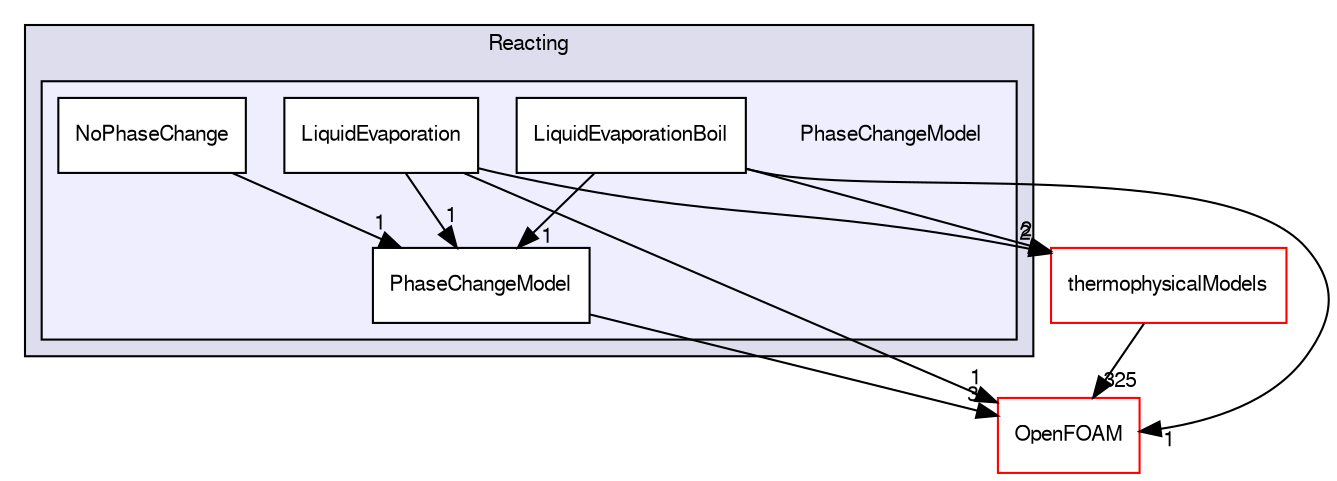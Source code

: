 digraph "src/lagrangian/intermediate/submodels/Reacting/PhaseChangeModel" {
  bgcolor=transparent;
  compound=true
  node [ fontsize="10", fontname="FreeSans"];
  edge [ labelfontsize="10", labelfontname="FreeSans"];
  subgraph clusterdir_32fe46b8d3399a01c9ad390919e91809 {
    graph [ bgcolor="#ddddee", pencolor="black", label="Reacting" fontname="FreeSans", fontsize="10", URL="dir_32fe46b8d3399a01c9ad390919e91809.html"]
  subgraph clusterdir_95353bd4ad7f447577e2dd3ff5a2aad7 {
    graph [ bgcolor="#eeeeff", pencolor="black", label="" URL="dir_95353bd4ad7f447577e2dd3ff5a2aad7.html"];
    dir_95353bd4ad7f447577e2dd3ff5a2aad7 [shape=plaintext label="PhaseChangeModel"];
    dir_4ef9883d17df60a10983e6afa59b7ffa [shape=box label="LiquidEvaporation" color="black" fillcolor="white" style="filled" URL="dir_4ef9883d17df60a10983e6afa59b7ffa.html"];
    dir_a06e61307c5ee5f6e46c55a72c80c3c0 [shape=box label="LiquidEvaporationBoil" color="black" fillcolor="white" style="filled" URL="dir_a06e61307c5ee5f6e46c55a72c80c3c0.html"];
    dir_7b8b6773e6833c66e04cb534f6b5e75a [shape=box label="NoPhaseChange" color="black" fillcolor="white" style="filled" URL="dir_7b8b6773e6833c66e04cb534f6b5e75a.html"];
    dir_a574ec62e8cd6cbf40600800e7143909 [shape=box label="PhaseChangeModel" color="black" fillcolor="white" style="filled" URL="dir_a574ec62e8cd6cbf40600800e7143909.html"];
  }
  }
  dir_2778d089ec5c4f66810b11f753867003 [shape=box label="thermophysicalModels" color="red" URL="dir_2778d089ec5c4f66810b11f753867003.html"];
  dir_c5473ff19b20e6ec4dfe5c310b3778a8 [shape=box label="OpenFOAM" color="red" URL="dir_c5473ff19b20e6ec4dfe5c310b3778a8.html"];
  dir_a574ec62e8cd6cbf40600800e7143909->dir_c5473ff19b20e6ec4dfe5c310b3778a8 [headlabel="3", labeldistance=1.5 headhref="dir_001440_001732.html"];
  dir_a06e61307c5ee5f6e46c55a72c80c3c0->dir_a574ec62e8cd6cbf40600800e7143909 [headlabel="1", labeldistance=1.5 headhref="dir_001438_001440.html"];
  dir_a06e61307c5ee5f6e46c55a72c80c3c0->dir_2778d089ec5c4f66810b11f753867003 [headlabel="2", labeldistance=1.5 headhref="dir_001438_001070.html"];
  dir_a06e61307c5ee5f6e46c55a72c80c3c0->dir_c5473ff19b20e6ec4dfe5c310b3778a8 [headlabel="1", labeldistance=1.5 headhref="dir_001438_001732.html"];
  dir_2778d089ec5c4f66810b11f753867003->dir_c5473ff19b20e6ec4dfe5c310b3778a8 [headlabel="325", labeldistance=1.5 headhref="dir_001070_001732.html"];
  dir_7b8b6773e6833c66e04cb534f6b5e75a->dir_a574ec62e8cd6cbf40600800e7143909 [headlabel="1", labeldistance=1.5 headhref="dir_001439_001440.html"];
  dir_4ef9883d17df60a10983e6afa59b7ffa->dir_a574ec62e8cd6cbf40600800e7143909 [headlabel="1", labeldistance=1.5 headhref="dir_001437_001440.html"];
  dir_4ef9883d17df60a10983e6afa59b7ffa->dir_2778d089ec5c4f66810b11f753867003 [headlabel="2", labeldistance=1.5 headhref="dir_001437_001070.html"];
  dir_4ef9883d17df60a10983e6afa59b7ffa->dir_c5473ff19b20e6ec4dfe5c310b3778a8 [headlabel="1", labeldistance=1.5 headhref="dir_001437_001732.html"];
}
